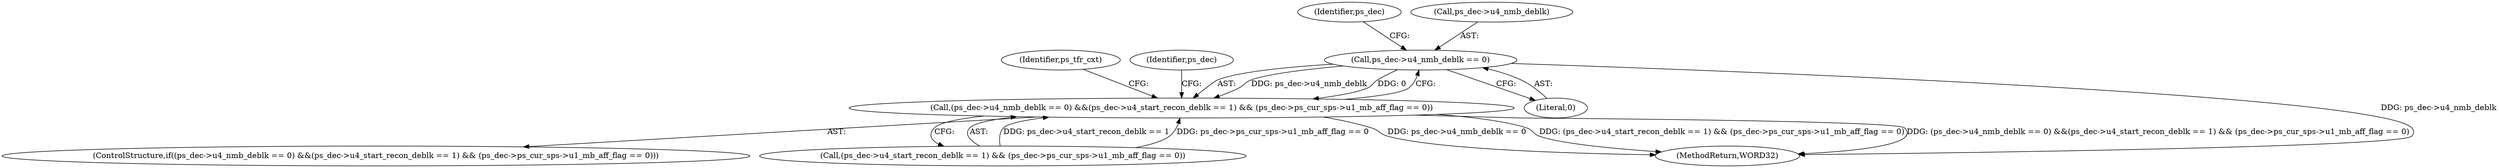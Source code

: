 digraph "0_Android_494561291a503840f385fbcd11d9bc5f4dc502b8@pointer" {
"1001633" [label="(Call,ps_dec->u4_nmb_deblk == 0)"];
"1001632" [label="(Call,(ps_dec->u4_nmb_deblk == 0) &&(ps_dec->u4_start_recon_deblk == 1) && (ps_dec->ps_cur_sps->u1_mb_aff_flag == 0))"];
"1001657" [label="(Identifier,ps_tfr_cxt)"];
"1001638" [label="(Call,(ps_dec->u4_start_recon_deblk == 1) && (ps_dec->ps_cur_sps->u1_mb_aff_flag == 0))"];
"1001637" [label="(Literal,0)"];
"1001631" [label="(ControlStructure,if((ps_dec->u4_nmb_deblk == 0) &&(ps_dec->u4_start_recon_deblk == 1) && (ps_dec->ps_cur_sps->u1_mb_aff_flag == 0)))"];
"1001632" [label="(Call,(ps_dec->u4_nmb_deblk == 0) &&(ps_dec->u4_start_recon_deblk == 1) && (ps_dec->ps_cur_sps->u1_mb_aff_flag == 0))"];
"1001720" [label="(Identifier,ps_dec)"];
"1002226" [label="(MethodReturn,WORD32)"];
"1001641" [label="(Identifier,ps_dec)"];
"1001634" [label="(Call,ps_dec->u4_nmb_deblk)"];
"1001633" [label="(Call,ps_dec->u4_nmb_deblk == 0)"];
"1001633" -> "1001632"  [label="AST: "];
"1001633" -> "1001637"  [label="CFG: "];
"1001634" -> "1001633"  [label="AST: "];
"1001637" -> "1001633"  [label="AST: "];
"1001641" -> "1001633"  [label="CFG: "];
"1001632" -> "1001633"  [label="CFG: "];
"1001633" -> "1002226"  [label="DDG: ps_dec->u4_nmb_deblk"];
"1001633" -> "1001632"  [label="DDG: ps_dec->u4_nmb_deblk"];
"1001633" -> "1001632"  [label="DDG: 0"];
"1001632" -> "1001631"  [label="AST: "];
"1001632" -> "1001638"  [label="CFG: "];
"1001638" -> "1001632"  [label="AST: "];
"1001657" -> "1001632"  [label="CFG: "];
"1001720" -> "1001632"  [label="CFG: "];
"1001632" -> "1002226"  [label="DDG: ps_dec->u4_nmb_deblk == 0"];
"1001632" -> "1002226"  [label="DDG: (ps_dec->u4_start_recon_deblk == 1) && (ps_dec->ps_cur_sps->u1_mb_aff_flag == 0)"];
"1001632" -> "1002226"  [label="DDG: (ps_dec->u4_nmb_deblk == 0) &&(ps_dec->u4_start_recon_deblk == 1) && (ps_dec->ps_cur_sps->u1_mb_aff_flag == 0)"];
"1001638" -> "1001632"  [label="DDG: ps_dec->u4_start_recon_deblk == 1"];
"1001638" -> "1001632"  [label="DDG: ps_dec->ps_cur_sps->u1_mb_aff_flag == 0"];
}
